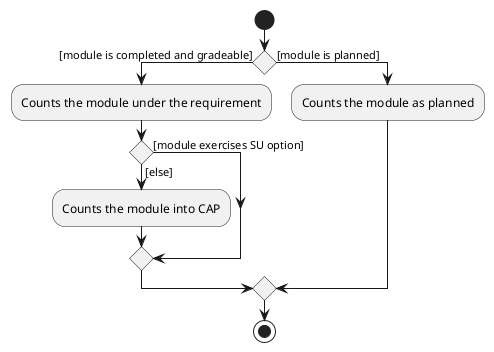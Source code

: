 @startuml
start

if () then ([module is completed and gradeable])
    :Counts the module under the requirement;
    if () then ([module exercises SU option])
    else ([else])
        :Counts the module into CAP;
    endif
else ([module is planned])
    :Counts the module as planned;
endif

stop
@enduml
